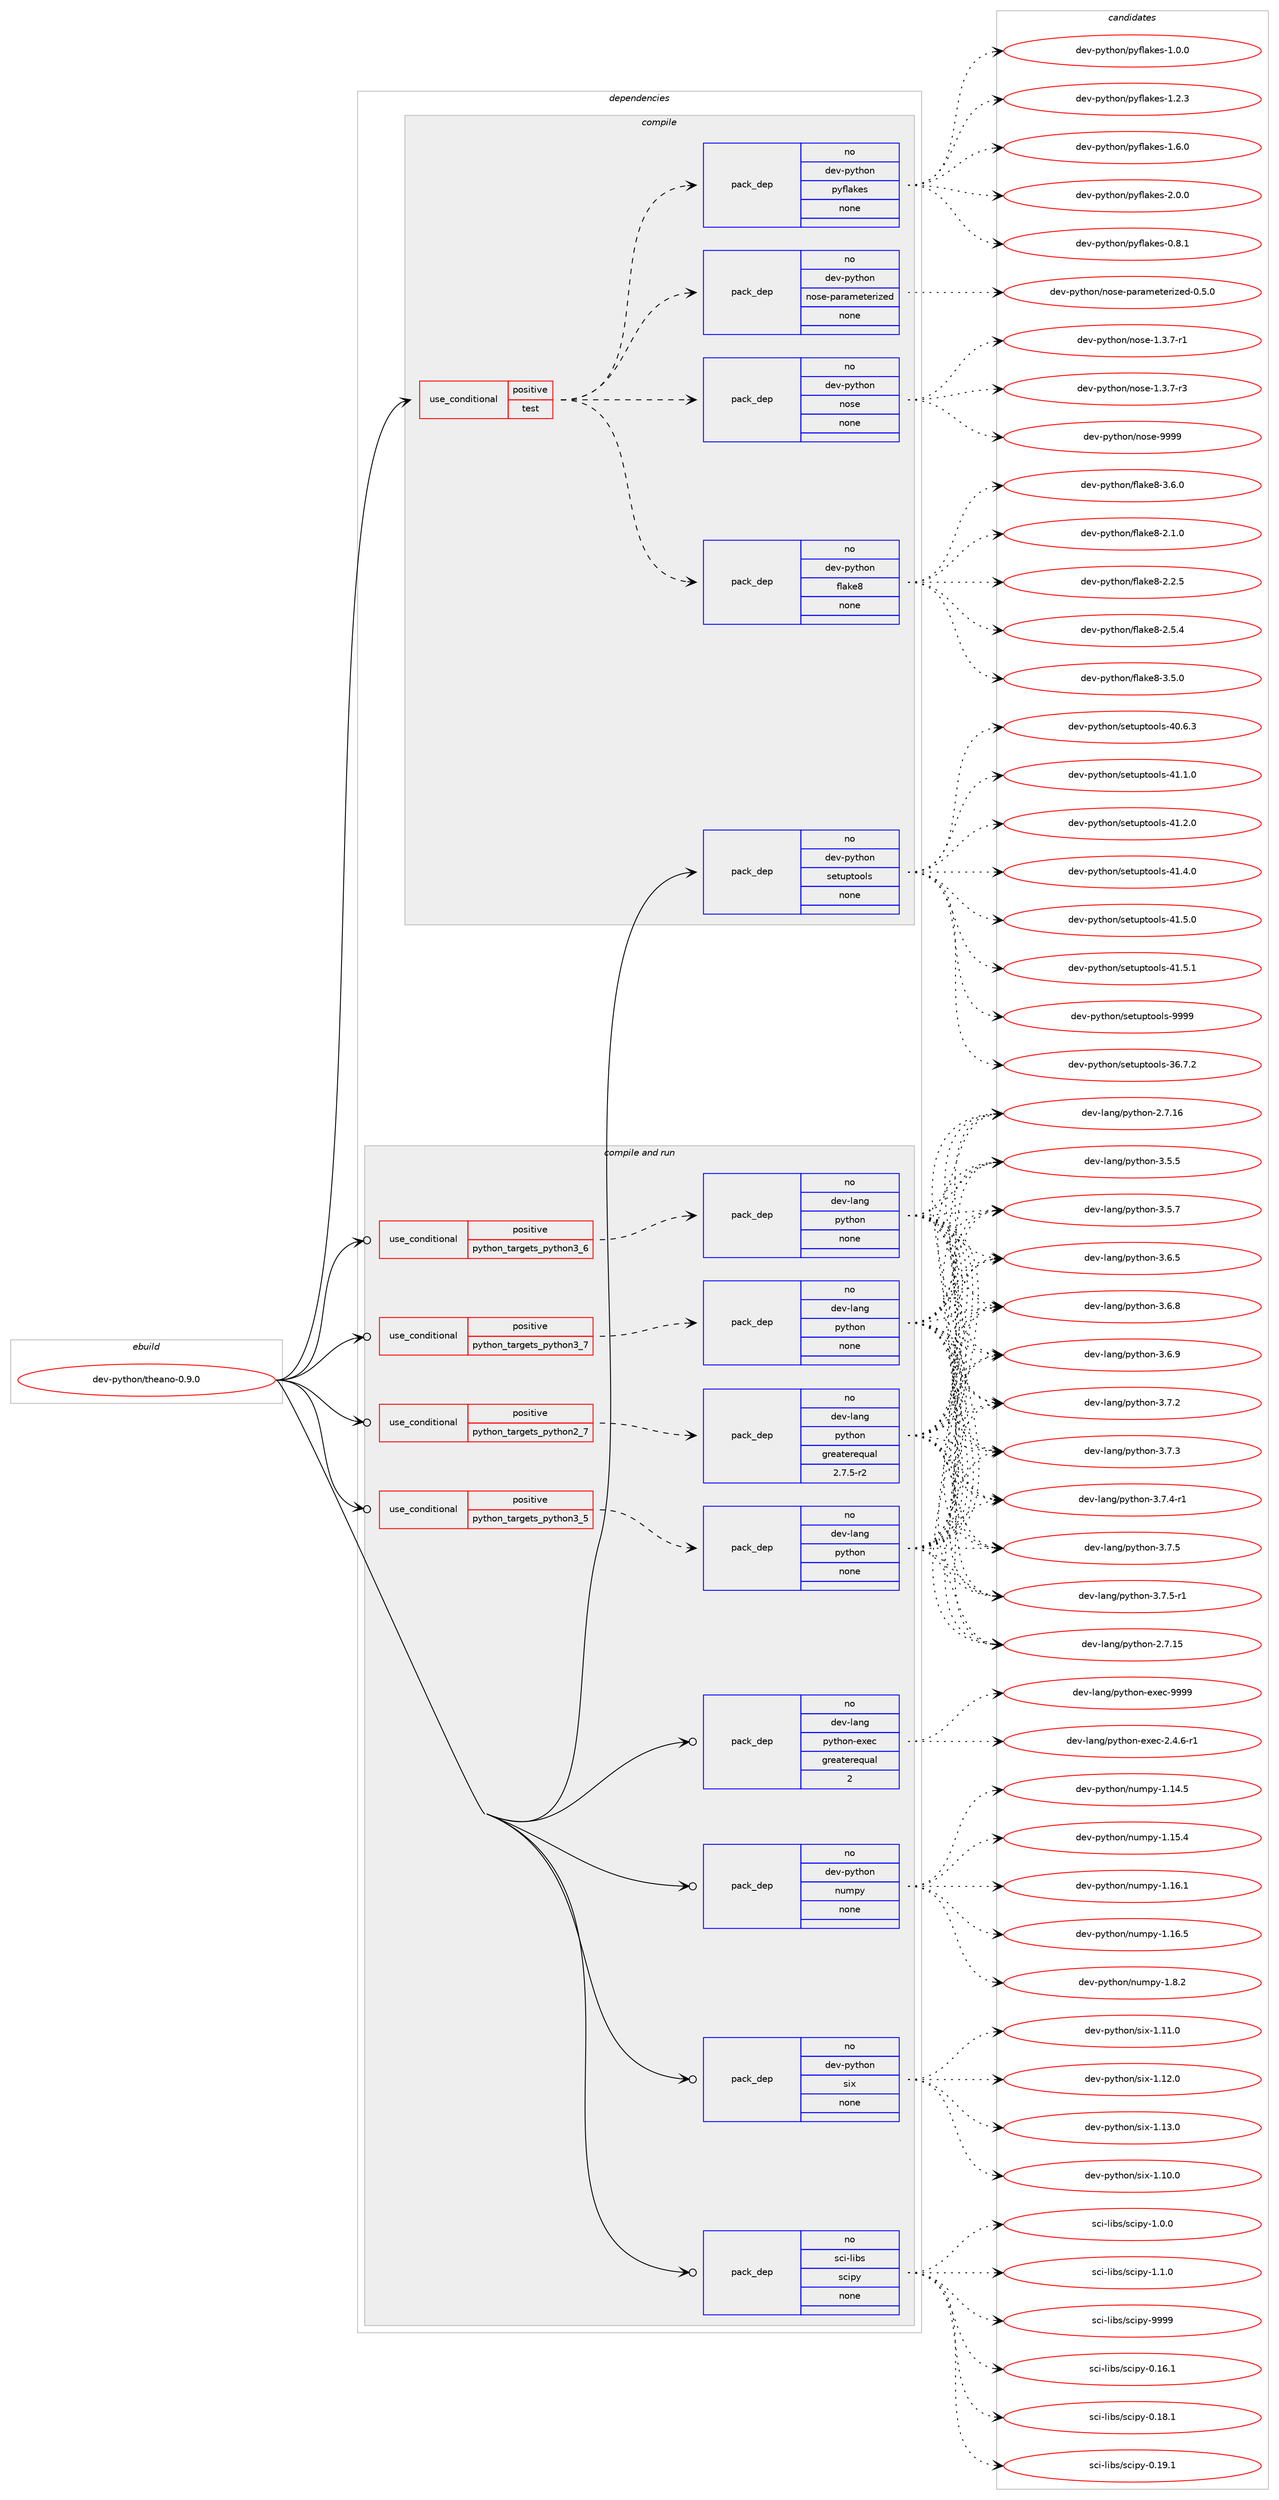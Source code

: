 digraph prolog {

# *************
# Graph options
# *************

newrank=true;
concentrate=true;
compound=true;
graph [rankdir=LR,fontname=Helvetica,fontsize=10,ranksep=1.5];#, ranksep=2.5, nodesep=0.2];
edge  [arrowhead=vee];
node  [fontname=Helvetica,fontsize=10];

# **********
# The ebuild
# **********

subgraph cluster_leftcol {
color=gray;
rank=same;
label=<<i>ebuild</i>>;
id [label="dev-python/theano-0.9.0", color=red, width=4, href="../dev-python/theano-0.9.0.svg"];
}

# ****************
# The dependencies
# ****************

subgraph cluster_midcol {
color=gray;
label=<<i>dependencies</i>>;
subgraph cluster_compile {
fillcolor="#eeeeee";
style=filled;
label=<<i>compile</i>>;
subgraph cond150467 {
dependency640730 [label=<<TABLE BORDER="0" CELLBORDER="1" CELLSPACING="0" CELLPADDING="4"><TR><TD ROWSPAN="3" CELLPADDING="10">use_conditional</TD></TR><TR><TD>positive</TD></TR><TR><TD>test</TD></TR></TABLE>>, shape=none, color=red];
subgraph pack478381 {
dependency640731 [label=<<TABLE BORDER="0" CELLBORDER="1" CELLSPACING="0" CELLPADDING="4" WIDTH="220"><TR><TD ROWSPAN="6" CELLPADDING="30">pack_dep</TD></TR><TR><TD WIDTH="110">no</TD></TR><TR><TD>dev-python</TD></TR><TR><TD>flake8</TD></TR><TR><TD>none</TD></TR><TR><TD></TD></TR></TABLE>>, shape=none, color=blue];
}
dependency640730:e -> dependency640731:w [weight=20,style="dashed",arrowhead="vee"];
subgraph pack478382 {
dependency640732 [label=<<TABLE BORDER="0" CELLBORDER="1" CELLSPACING="0" CELLPADDING="4" WIDTH="220"><TR><TD ROWSPAN="6" CELLPADDING="30">pack_dep</TD></TR><TR><TD WIDTH="110">no</TD></TR><TR><TD>dev-python</TD></TR><TR><TD>nose</TD></TR><TR><TD>none</TD></TR><TR><TD></TD></TR></TABLE>>, shape=none, color=blue];
}
dependency640730:e -> dependency640732:w [weight=20,style="dashed",arrowhead="vee"];
subgraph pack478383 {
dependency640733 [label=<<TABLE BORDER="0" CELLBORDER="1" CELLSPACING="0" CELLPADDING="4" WIDTH="220"><TR><TD ROWSPAN="6" CELLPADDING="30">pack_dep</TD></TR><TR><TD WIDTH="110">no</TD></TR><TR><TD>dev-python</TD></TR><TR><TD>nose-parameterized</TD></TR><TR><TD>none</TD></TR><TR><TD></TD></TR></TABLE>>, shape=none, color=blue];
}
dependency640730:e -> dependency640733:w [weight=20,style="dashed",arrowhead="vee"];
subgraph pack478384 {
dependency640734 [label=<<TABLE BORDER="0" CELLBORDER="1" CELLSPACING="0" CELLPADDING="4" WIDTH="220"><TR><TD ROWSPAN="6" CELLPADDING="30">pack_dep</TD></TR><TR><TD WIDTH="110">no</TD></TR><TR><TD>dev-python</TD></TR><TR><TD>pyflakes</TD></TR><TR><TD>none</TD></TR><TR><TD></TD></TR></TABLE>>, shape=none, color=blue];
}
dependency640730:e -> dependency640734:w [weight=20,style="dashed",arrowhead="vee"];
}
id:e -> dependency640730:w [weight=20,style="solid",arrowhead="vee"];
subgraph pack478385 {
dependency640735 [label=<<TABLE BORDER="0" CELLBORDER="1" CELLSPACING="0" CELLPADDING="4" WIDTH="220"><TR><TD ROWSPAN="6" CELLPADDING="30">pack_dep</TD></TR><TR><TD WIDTH="110">no</TD></TR><TR><TD>dev-python</TD></TR><TR><TD>setuptools</TD></TR><TR><TD>none</TD></TR><TR><TD></TD></TR></TABLE>>, shape=none, color=blue];
}
id:e -> dependency640735:w [weight=20,style="solid",arrowhead="vee"];
}
subgraph cluster_compileandrun {
fillcolor="#eeeeee";
style=filled;
label=<<i>compile and run</i>>;
subgraph cond150468 {
dependency640736 [label=<<TABLE BORDER="0" CELLBORDER="1" CELLSPACING="0" CELLPADDING="4"><TR><TD ROWSPAN="3" CELLPADDING="10">use_conditional</TD></TR><TR><TD>positive</TD></TR><TR><TD>python_targets_python2_7</TD></TR></TABLE>>, shape=none, color=red];
subgraph pack478386 {
dependency640737 [label=<<TABLE BORDER="0" CELLBORDER="1" CELLSPACING="0" CELLPADDING="4" WIDTH="220"><TR><TD ROWSPAN="6" CELLPADDING="30">pack_dep</TD></TR><TR><TD WIDTH="110">no</TD></TR><TR><TD>dev-lang</TD></TR><TR><TD>python</TD></TR><TR><TD>greaterequal</TD></TR><TR><TD>2.7.5-r2</TD></TR></TABLE>>, shape=none, color=blue];
}
dependency640736:e -> dependency640737:w [weight=20,style="dashed",arrowhead="vee"];
}
id:e -> dependency640736:w [weight=20,style="solid",arrowhead="odotvee"];
subgraph cond150469 {
dependency640738 [label=<<TABLE BORDER="0" CELLBORDER="1" CELLSPACING="0" CELLPADDING="4"><TR><TD ROWSPAN="3" CELLPADDING="10">use_conditional</TD></TR><TR><TD>positive</TD></TR><TR><TD>python_targets_python3_5</TD></TR></TABLE>>, shape=none, color=red];
subgraph pack478387 {
dependency640739 [label=<<TABLE BORDER="0" CELLBORDER="1" CELLSPACING="0" CELLPADDING="4" WIDTH="220"><TR><TD ROWSPAN="6" CELLPADDING="30">pack_dep</TD></TR><TR><TD WIDTH="110">no</TD></TR><TR><TD>dev-lang</TD></TR><TR><TD>python</TD></TR><TR><TD>none</TD></TR><TR><TD></TD></TR></TABLE>>, shape=none, color=blue];
}
dependency640738:e -> dependency640739:w [weight=20,style="dashed",arrowhead="vee"];
}
id:e -> dependency640738:w [weight=20,style="solid",arrowhead="odotvee"];
subgraph cond150470 {
dependency640740 [label=<<TABLE BORDER="0" CELLBORDER="1" CELLSPACING="0" CELLPADDING="4"><TR><TD ROWSPAN="3" CELLPADDING="10">use_conditional</TD></TR><TR><TD>positive</TD></TR><TR><TD>python_targets_python3_6</TD></TR></TABLE>>, shape=none, color=red];
subgraph pack478388 {
dependency640741 [label=<<TABLE BORDER="0" CELLBORDER="1" CELLSPACING="0" CELLPADDING="4" WIDTH="220"><TR><TD ROWSPAN="6" CELLPADDING="30">pack_dep</TD></TR><TR><TD WIDTH="110">no</TD></TR><TR><TD>dev-lang</TD></TR><TR><TD>python</TD></TR><TR><TD>none</TD></TR><TR><TD></TD></TR></TABLE>>, shape=none, color=blue];
}
dependency640740:e -> dependency640741:w [weight=20,style="dashed",arrowhead="vee"];
}
id:e -> dependency640740:w [weight=20,style="solid",arrowhead="odotvee"];
subgraph cond150471 {
dependency640742 [label=<<TABLE BORDER="0" CELLBORDER="1" CELLSPACING="0" CELLPADDING="4"><TR><TD ROWSPAN="3" CELLPADDING="10">use_conditional</TD></TR><TR><TD>positive</TD></TR><TR><TD>python_targets_python3_7</TD></TR></TABLE>>, shape=none, color=red];
subgraph pack478389 {
dependency640743 [label=<<TABLE BORDER="0" CELLBORDER="1" CELLSPACING="0" CELLPADDING="4" WIDTH="220"><TR><TD ROWSPAN="6" CELLPADDING="30">pack_dep</TD></TR><TR><TD WIDTH="110">no</TD></TR><TR><TD>dev-lang</TD></TR><TR><TD>python</TD></TR><TR><TD>none</TD></TR><TR><TD></TD></TR></TABLE>>, shape=none, color=blue];
}
dependency640742:e -> dependency640743:w [weight=20,style="dashed",arrowhead="vee"];
}
id:e -> dependency640742:w [weight=20,style="solid",arrowhead="odotvee"];
subgraph pack478390 {
dependency640744 [label=<<TABLE BORDER="0" CELLBORDER="1" CELLSPACING="0" CELLPADDING="4" WIDTH="220"><TR><TD ROWSPAN="6" CELLPADDING="30">pack_dep</TD></TR><TR><TD WIDTH="110">no</TD></TR><TR><TD>dev-lang</TD></TR><TR><TD>python-exec</TD></TR><TR><TD>greaterequal</TD></TR><TR><TD>2</TD></TR></TABLE>>, shape=none, color=blue];
}
id:e -> dependency640744:w [weight=20,style="solid",arrowhead="odotvee"];
subgraph pack478391 {
dependency640745 [label=<<TABLE BORDER="0" CELLBORDER="1" CELLSPACING="0" CELLPADDING="4" WIDTH="220"><TR><TD ROWSPAN="6" CELLPADDING="30">pack_dep</TD></TR><TR><TD WIDTH="110">no</TD></TR><TR><TD>dev-python</TD></TR><TR><TD>numpy</TD></TR><TR><TD>none</TD></TR><TR><TD></TD></TR></TABLE>>, shape=none, color=blue];
}
id:e -> dependency640745:w [weight=20,style="solid",arrowhead="odotvee"];
subgraph pack478392 {
dependency640746 [label=<<TABLE BORDER="0" CELLBORDER="1" CELLSPACING="0" CELLPADDING="4" WIDTH="220"><TR><TD ROWSPAN="6" CELLPADDING="30">pack_dep</TD></TR><TR><TD WIDTH="110">no</TD></TR><TR><TD>dev-python</TD></TR><TR><TD>six</TD></TR><TR><TD>none</TD></TR><TR><TD></TD></TR></TABLE>>, shape=none, color=blue];
}
id:e -> dependency640746:w [weight=20,style="solid",arrowhead="odotvee"];
subgraph pack478393 {
dependency640747 [label=<<TABLE BORDER="0" CELLBORDER="1" CELLSPACING="0" CELLPADDING="4" WIDTH="220"><TR><TD ROWSPAN="6" CELLPADDING="30">pack_dep</TD></TR><TR><TD WIDTH="110">no</TD></TR><TR><TD>sci-libs</TD></TR><TR><TD>scipy</TD></TR><TR><TD>none</TD></TR><TR><TD></TD></TR></TABLE>>, shape=none, color=blue];
}
id:e -> dependency640747:w [weight=20,style="solid",arrowhead="odotvee"];
}
subgraph cluster_run {
fillcolor="#eeeeee";
style=filled;
label=<<i>run</i>>;
}
}

# **************
# The candidates
# **************

subgraph cluster_choices {
rank=same;
color=gray;
label=<<i>candidates</i>>;

subgraph choice478381 {
color=black;
nodesep=1;
choice10010111845112121116104111110471021089710710156455046494648 [label="dev-python/flake8-2.1.0", color=red, width=4,href="../dev-python/flake8-2.1.0.svg"];
choice10010111845112121116104111110471021089710710156455046504653 [label="dev-python/flake8-2.2.5", color=red, width=4,href="../dev-python/flake8-2.2.5.svg"];
choice10010111845112121116104111110471021089710710156455046534652 [label="dev-python/flake8-2.5.4", color=red, width=4,href="../dev-python/flake8-2.5.4.svg"];
choice10010111845112121116104111110471021089710710156455146534648 [label="dev-python/flake8-3.5.0", color=red, width=4,href="../dev-python/flake8-3.5.0.svg"];
choice10010111845112121116104111110471021089710710156455146544648 [label="dev-python/flake8-3.6.0", color=red, width=4,href="../dev-python/flake8-3.6.0.svg"];
dependency640731:e -> choice10010111845112121116104111110471021089710710156455046494648:w [style=dotted,weight="100"];
dependency640731:e -> choice10010111845112121116104111110471021089710710156455046504653:w [style=dotted,weight="100"];
dependency640731:e -> choice10010111845112121116104111110471021089710710156455046534652:w [style=dotted,weight="100"];
dependency640731:e -> choice10010111845112121116104111110471021089710710156455146534648:w [style=dotted,weight="100"];
dependency640731:e -> choice10010111845112121116104111110471021089710710156455146544648:w [style=dotted,weight="100"];
}
subgraph choice478382 {
color=black;
nodesep=1;
choice10010111845112121116104111110471101111151014549465146554511449 [label="dev-python/nose-1.3.7-r1", color=red, width=4,href="../dev-python/nose-1.3.7-r1.svg"];
choice10010111845112121116104111110471101111151014549465146554511451 [label="dev-python/nose-1.3.7-r3", color=red, width=4,href="../dev-python/nose-1.3.7-r3.svg"];
choice10010111845112121116104111110471101111151014557575757 [label="dev-python/nose-9999", color=red, width=4,href="../dev-python/nose-9999.svg"];
dependency640732:e -> choice10010111845112121116104111110471101111151014549465146554511449:w [style=dotted,weight="100"];
dependency640732:e -> choice10010111845112121116104111110471101111151014549465146554511451:w [style=dotted,weight="100"];
dependency640732:e -> choice10010111845112121116104111110471101111151014557575757:w [style=dotted,weight="100"];
}
subgraph choice478383 {
color=black;
nodesep=1;
choice1001011184511212111610411111047110111115101451129711497109101116101114105122101100454846534648 [label="dev-python/nose-parameterized-0.5.0", color=red, width=4,href="../dev-python/nose-parameterized-0.5.0.svg"];
dependency640733:e -> choice1001011184511212111610411111047110111115101451129711497109101116101114105122101100454846534648:w [style=dotted,weight="100"];
}
subgraph choice478384 {
color=black;
nodesep=1;
choice100101118451121211161041111104711212110210897107101115454846564649 [label="dev-python/pyflakes-0.8.1", color=red, width=4,href="../dev-python/pyflakes-0.8.1.svg"];
choice100101118451121211161041111104711212110210897107101115454946484648 [label="dev-python/pyflakes-1.0.0", color=red, width=4,href="../dev-python/pyflakes-1.0.0.svg"];
choice100101118451121211161041111104711212110210897107101115454946504651 [label="dev-python/pyflakes-1.2.3", color=red, width=4,href="../dev-python/pyflakes-1.2.3.svg"];
choice100101118451121211161041111104711212110210897107101115454946544648 [label="dev-python/pyflakes-1.6.0", color=red, width=4,href="../dev-python/pyflakes-1.6.0.svg"];
choice100101118451121211161041111104711212110210897107101115455046484648 [label="dev-python/pyflakes-2.0.0", color=red, width=4,href="../dev-python/pyflakes-2.0.0.svg"];
dependency640734:e -> choice100101118451121211161041111104711212110210897107101115454846564649:w [style=dotted,weight="100"];
dependency640734:e -> choice100101118451121211161041111104711212110210897107101115454946484648:w [style=dotted,weight="100"];
dependency640734:e -> choice100101118451121211161041111104711212110210897107101115454946504651:w [style=dotted,weight="100"];
dependency640734:e -> choice100101118451121211161041111104711212110210897107101115454946544648:w [style=dotted,weight="100"];
dependency640734:e -> choice100101118451121211161041111104711212110210897107101115455046484648:w [style=dotted,weight="100"];
}
subgraph choice478385 {
color=black;
nodesep=1;
choice100101118451121211161041111104711510111611711211611111110811545515446554650 [label="dev-python/setuptools-36.7.2", color=red, width=4,href="../dev-python/setuptools-36.7.2.svg"];
choice100101118451121211161041111104711510111611711211611111110811545524846544651 [label="dev-python/setuptools-40.6.3", color=red, width=4,href="../dev-python/setuptools-40.6.3.svg"];
choice100101118451121211161041111104711510111611711211611111110811545524946494648 [label="dev-python/setuptools-41.1.0", color=red, width=4,href="../dev-python/setuptools-41.1.0.svg"];
choice100101118451121211161041111104711510111611711211611111110811545524946504648 [label="dev-python/setuptools-41.2.0", color=red, width=4,href="../dev-python/setuptools-41.2.0.svg"];
choice100101118451121211161041111104711510111611711211611111110811545524946524648 [label="dev-python/setuptools-41.4.0", color=red, width=4,href="../dev-python/setuptools-41.4.0.svg"];
choice100101118451121211161041111104711510111611711211611111110811545524946534648 [label="dev-python/setuptools-41.5.0", color=red, width=4,href="../dev-python/setuptools-41.5.0.svg"];
choice100101118451121211161041111104711510111611711211611111110811545524946534649 [label="dev-python/setuptools-41.5.1", color=red, width=4,href="../dev-python/setuptools-41.5.1.svg"];
choice10010111845112121116104111110471151011161171121161111111081154557575757 [label="dev-python/setuptools-9999", color=red, width=4,href="../dev-python/setuptools-9999.svg"];
dependency640735:e -> choice100101118451121211161041111104711510111611711211611111110811545515446554650:w [style=dotted,weight="100"];
dependency640735:e -> choice100101118451121211161041111104711510111611711211611111110811545524846544651:w [style=dotted,weight="100"];
dependency640735:e -> choice100101118451121211161041111104711510111611711211611111110811545524946494648:w [style=dotted,weight="100"];
dependency640735:e -> choice100101118451121211161041111104711510111611711211611111110811545524946504648:w [style=dotted,weight="100"];
dependency640735:e -> choice100101118451121211161041111104711510111611711211611111110811545524946524648:w [style=dotted,weight="100"];
dependency640735:e -> choice100101118451121211161041111104711510111611711211611111110811545524946534648:w [style=dotted,weight="100"];
dependency640735:e -> choice100101118451121211161041111104711510111611711211611111110811545524946534649:w [style=dotted,weight="100"];
dependency640735:e -> choice10010111845112121116104111110471151011161171121161111111081154557575757:w [style=dotted,weight="100"];
}
subgraph choice478386 {
color=black;
nodesep=1;
choice10010111845108971101034711212111610411111045504655464953 [label="dev-lang/python-2.7.15", color=red, width=4,href="../dev-lang/python-2.7.15.svg"];
choice10010111845108971101034711212111610411111045504655464954 [label="dev-lang/python-2.7.16", color=red, width=4,href="../dev-lang/python-2.7.16.svg"];
choice100101118451089711010347112121116104111110455146534653 [label="dev-lang/python-3.5.5", color=red, width=4,href="../dev-lang/python-3.5.5.svg"];
choice100101118451089711010347112121116104111110455146534655 [label="dev-lang/python-3.5.7", color=red, width=4,href="../dev-lang/python-3.5.7.svg"];
choice100101118451089711010347112121116104111110455146544653 [label="dev-lang/python-3.6.5", color=red, width=4,href="../dev-lang/python-3.6.5.svg"];
choice100101118451089711010347112121116104111110455146544656 [label="dev-lang/python-3.6.8", color=red, width=4,href="../dev-lang/python-3.6.8.svg"];
choice100101118451089711010347112121116104111110455146544657 [label="dev-lang/python-3.6.9", color=red, width=4,href="../dev-lang/python-3.6.9.svg"];
choice100101118451089711010347112121116104111110455146554650 [label="dev-lang/python-3.7.2", color=red, width=4,href="../dev-lang/python-3.7.2.svg"];
choice100101118451089711010347112121116104111110455146554651 [label="dev-lang/python-3.7.3", color=red, width=4,href="../dev-lang/python-3.7.3.svg"];
choice1001011184510897110103471121211161041111104551465546524511449 [label="dev-lang/python-3.7.4-r1", color=red, width=4,href="../dev-lang/python-3.7.4-r1.svg"];
choice100101118451089711010347112121116104111110455146554653 [label="dev-lang/python-3.7.5", color=red, width=4,href="../dev-lang/python-3.7.5.svg"];
choice1001011184510897110103471121211161041111104551465546534511449 [label="dev-lang/python-3.7.5-r1", color=red, width=4,href="../dev-lang/python-3.7.5-r1.svg"];
dependency640737:e -> choice10010111845108971101034711212111610411111045504655464953:w [style=dotted,weight="100"];
dependency640737:e -> choice10010111845108971101034711212111610411111045504655464954:w [style=dotted,weight="100"];
dependency640737:e -> choice100101118451089711010347112121116104111110455146534653:w [style=dotted,weight="100"];
dependency640737:e -> choice100101118451089711010347112121116104111110455146534655:w [style=dotted,weight="100"];
dependency640737:e -> choice100101118451089711010347112121116104111110455146544653:w [style=dotted,weight="100"];
dependency640737:e -> choice100101118451089711010347112121116104111110455146544656:w [style=dotted,weight="100"];
dependency640737:e -> choice100101118451089711010347112121116104111110455146544657:w [style=dotted,weight="100"];
dependency640737:e -> choice100101118451089711010347112121116104111110455146554650:w [style=dotted,weight="100"];
dependency640737:e -> choice100101118451089711010347112121116104111110455146554651:w [style=dotted,weight="100"];
dependency640737:e -> choice1001011184510897110103471121211161041111104551465546524511449:w [style=dotted,weight="100"];
dependency640737:e -> choice100101118451089711010347112121116104111110455146554653:w [style=dotted,weight="100"];
dependency640737:e -> choice1001011184510897110103471121211161041111104551465546534511449:w [style=dotted,weight="100"];
}
subgraph choice478387 {
color=black;
nodesep=1;
choice10010111845108971101034711212111610411111045504655464953 [label="dev-lang/python-2.7.15", color=red, width=4,href="../dev-lang/python-2.7.15.svg"];
choice10010111845108971101034711212111610411111045504655464954 [label="dev-lang/python-2.7.16", color=red, width=4,href="../dev-lang/python-2.7.16.svg"];
choice100101118451089711010347112121116104111110455146534653 [label="dev-lang/python-3.5.5", color=red, width=4,href="../dev-lang/python-3.5.5.svg"];
choice100101118451089711010347112121116104111110455146534655 [label="dev-lang/python-3.5.7", color=red, width=4,href="../dev-lang/python-3.5.7.svg"];
choice100101118451089711010347112121116104111110455146544653 [label="dev-lang/python-3.6.5", color=red, width=4,href="../dev-lang/python-3.6.5.svg"];
choice100101118451089711010347112121116104111110455146544656 [label="dev-lang/python-3.6.8", color=red, width=4,href="../dev-lang/python-3.6.8.svg"];
choice100101118451089711010347112121116104111110455146544657 [label="dev-lang/python-3.6.9", color=red, width=4,href="../dev-lang/python-3.6.9.svg"];
choice100101118451089711010347112121116104111110455146554650 [label="dev-lang/python-3.7.2", color=red, width=4,href="../dev-lang/python-3.7.2.svg"];
choice100101118451089711010347112121116104111110455146554651 [label="dev-lang/python-3.7.3", color=red, width=4,href="../dev-lang/python-3.7.3.svg"];
choice1001011184510897110103471121211161041111104551465546524511449 [label="dev-lang/python-3.7.4-r1", color=red, width=4,href="../dev-lang/python-3.7.4-r1.svg"];
choice100101118451089711010347112121116104111110455146554653 [label="dev-lang/python-3.7.5", color=red, width=4,href="../dev-lang/python-3.7.5.svg"];
choice1001011184510897110103471121211161041111104551465546534511449 [label="dev-lang/python-3.7.5-r1", color=red, width=4,href="../dev-lang/python-3.7.5-r1.svg"];
dependency640739:e -> choice10010111845108971101034711212111610411111045504655464953:w [style=dotted,weight="100"];
dependency640739:e -> choice10010111845108971101034711212111610411111045504655464954:w [style=dotted,weight="100"];
dependency640739:e -> choice100101118451089711010347112121116104111110455146534653:w [style=dotted,weight="100"];
dependency640739:e -> choice100101118451089711010347112121116104111110455146534655:w [style=dotted,weight="100"];
dependency640739:e -> choice100101118451089711010347112121116104111110455146544653:w [style=dotted,weight="100"];
dependency640739:e -> choice100101118451089711010347112121116104111110455146544656:w [style=dotted,weight="100"];
dependency640739:e -> choice100101118451089711010347112121116104111110455146544657:w [style=dotted,weight="100"];
dependency640739:e -> choice100101118451089711010347112121116104111110455146554650:w [style=dotted,weight="100"];
dependency640739:e -> choice100101118451089711010347112121116104111110455146554651:w [style=dotted,weight="100"];
dependency640739:e -> choice1001011184510897110103471121211161041111104551465546524511449:w [style=dotted,weight="100"];
dependency640739:e -> choice100101118451089711010347112121116104111110455146554653:w [style=dotted,weight="100"];
dependency640739:e -> choice1001011184510897110103471121211161041111104551465546534511449:w [style=dotted,weight="100"];
}
subgraph choice478388 {
color=black;
nodesep=1;
choice10010111845108971101034711212111610411111045504655464953 [label="dev-lang/python-2.7.15", color=red, width=4,href="../dev-lang/python-2.7.15.svg"];
choice10010111845108971101034711212111610411111045504655464954 [label="dev-lang/python-2.7.16", color=red, width=4,href="../dev-lang/python-2.7.16.svg"];
choice100101118451089711010347112121116104111110455146534653 [label="dev-lang/python-3.5.5", color=red, width=4,href="../dev-lang/python-3.5.5.svg"];
choice100101118451089711010347112121116104111110455146534655 [label="dev-lang/python-3.5.7", color=red, width=4,href="../dev-lang/python-3.5.7.svg"];
choice100101118451089711010347112121116104111110455146544653 [label="dev-lang/python-3.6.5", color=red, width=4,href="../dev-lang/python-3.6.5.svg"];
choice100101118451089711010347112121116104111110455146544656 [label="dev-lang/python-3.6.8", color=red, width=4,href="../dev-lang/python-3.6.8.svg"];
choice100101118451089711010347112121116104111110455146544657 [label="dev-lang/python-3.6.9", color=red, width=4,href="../dev-lang/python-3.6.9.svg"];
choice100101118451089711010347112121116104111110455146554650 [label="dev-lang/python-3.7.2", color=red, width=4,href="../dev-lang/python-3.7.2.svg"];
choice100101118451089711010347112121116104111110455146554651 [label="dev-lang/python-3.7.3", color=red, width=4,href="../dev-lang/python-3.7.3.svg"];
choice1001011184510897110103471121211161041111104551465546524511449 [label="dev-lang/python-3.7.4-r1", color=red, width=4,href="../dev-lang/python-3.7.4-r1.svg"];
choice100101118451089711010347112121116104111110455146554653 [label="dev-lang/python-3.7.5", color=red, width=4,href="../dev-lang/python-3.7.5.svg"];
choice1001011184510897110103471121211161041111104551465546534511449 [label="dev-lang/python-3.7.5-r1", color=red, width=4,href="../dev-lang/python-3.7.5-r1.svg"];
dependency640741:e -> choice10010111845108971101034711212111610411111045504655464953:w [style=dotted,weight="100"];
dependency640741:e -> choice10010111845108971101034711212111610411111045504655464954:w [style=dotted,weight="100"];
dependency640741:e -> choice100101118451089711010347112121116104111110455146534653:w [style=dotted,weight="100"];
dependency640741:e -> choice100101118451089711010347112121116104111110455146534655:w [style=dotted,weight="100"];
dependency640741:e -> choice100101118451089711010347112121116104111110455146544653:w [style=dotted,weight="100"];
dependency640741:e -> choice100101118451089711010347112121116104111110455146544656:w [style=dotted,weight="100"];
dependency640741:e -> choice100101118451089711010347112121116104111110455146544657:w [style=dotted,weight="100"];
dependency640741:e -> choice100101118451089711010347112121116104111110455146554650:w [style=dotted,weight="100"];
dependency640741:e -> choice100101118451089711010347112121116104111110455146554651:w [style=dotted,weight="100"];
dependency640741:e -> choice1001011184510897110103471121211161041111104551465546524511449:w [style=dotted,weight="100"];
dependency640741:e -> choice100101118451089711010347112121116104111110455146554653:w [style=dotted,weight="100"];
dependency640741:e -> choice1001011184510897110103471121211161041111104551465546534511449:w [style=dotted,weight="100"];
}
subgraph choice478389 {
color=black;
nodesep=1;
choice10010111845108971101034711212111610411111045504655464953 [label="dev-lang/python-2.7.15", color=red, width=4,href="../dev-lang/python-2.7.15.svg"];
choice10010111845108971101034711212111610411111045504655464954 [label="dev-lang/python-2.7.16", color=red, width=4,href="../dev-lang/python-2.7.16.svg"];
choice100101118451089711010347112121116104111110455146534653 [label="dev-lang/python-3.5.5", color=red, width=4,href="../dev-lang/python-3.5.5.svg"];
choice100101118451089711010347112121116104111110455146534655 [label="dev-lang/python-3.5.7", color=red, width=4,href="../dev-lang/python-3.5.7.svg"];
choice100101118451089711010347112121116104111110455146544653 [label="dev-lang/python-3.6.5", color=red, width=4,href="../dev-lang/python-3.6.5.svg"];
choice100101118451089711010347112121116104111110455146544656 [label="dev-lang/python-3.6.8", color=red, width=4,href="../dev-lang/python-3.6.8.svg"];
choice100101118451089711010347112121116104111110455146544657 [label="dev-lang/python-3.6.9", color=red, width=4,href="../dev-lang/python-3.6.9.svg"];
choice100101118451089711010347112121116104111110455146554650 [label="dev-lang/python-3.7.2", color=red, width=4,href="../dev-lang/python-3.7.2.svg"];
choice100101118451089711010347112121116104111110455146554651 [label="dev-lang/python-3.7.3", color=red, width=4,href="../dev-lang/python-3.7.3.svg"];
choice1001011184510897110103471121211161041111104551465546524511449 [label="dev-lang/python-3.7.4-r1", color=red, width=4,href="../dev-lang/python-3.7.4-r1.svg"];
choice100101118451089711010347112121116104111110455146554653 [label="dev-lang/python-3.7.5", color=red, width=4,href="../dev-lang/python-3.7.5.svg"];
choice1001011184510897110103471121211161041111104551465546534511449 [label="dev-lang/python-3.7.5-r1", color=red, width=4,href="../dev-lang/python-3.7.5-r1.svg"];
dependency640743:e -> choice10010111845108971101034711212111610411111045504655464953:w [style=dotted,weight="100"];
dependency640743:e -> choice10010111845108971101034711212111610411111045504655464954:w [style=dotted,weight="100"];
dependency640743:e -> choice100101118451089711010347112121116104111110455146534653:w [style=dotted,weight="100"];
dependency640743:e -> choice100101118451089711010347112121116104111110455146534655:w [style=dotted,weight="100"];
dependency640743:e -> choice100101118451089711010347112121116104111110455146544653:w [style=dotted,weight="100"];
dependency640743:e -> choice100101118451089711010347112121116104111110455146544656:w [style=dotted,weight="100"];
dependency640743:e -> choice100101118451089711010347112121116104111110455146544657:w [style=dotted,weight="100"];
dependency640743:e -> choice100101118451089711010347112121116104111110455146554650:w [style=dotted,weight="100"];
dependency640743:e -> choice100101118451089711010347112121116104111110455146554651:w [style=dotted,weight="100"];
dependency640743:e -> choice1001011184510897110103471121211161041111104551465546524511449:w [style=dotted,weight="100"];
dependency640743:e -> choice100101118451089711010347112121116104111110455146554653:w [style=dotted,weight="100"];
dependency640743:e -> choice1001011184510897110103471121211161041111104551465546534511449:w [style=dotted,weight="100"];
}
subgraph choice478390 {
color=black;
nodesep=1;
choice10010111845108971101034711212111610411111045101120101994550465246544511449 [label="dev-lang/python-exec-2.4.6-r1", color=red, width=4,href="../dev-lang/python-exec-2.4.6-r1.svg"];
choice10010111845108971101034711212111610411111045101120101994557575757 [label="dev-lang/python-exec-9999", color=red, width=4,href="../dev-lang/python-exec-9999.svg"];
dependency640744:e -> choice10010111845108971101034711212111610411111045101120101994550465246544511449:w [style=dotted,weight="100"];
dependency640744:e -> choice10010111845108971101034711212111610411111045101120101994557575757:w [style=dotted,weight="100"];
}
subgraph choice478391 {
color=black;
nodesep=1;
choice100101118451121211161041111104711011710911212145494649524653 [label="dev-python/numpy-1.14.5", color=red, width=4,href="../dev-python/numpy-1.14.5.svg"];
choice100101118451121211161041111104711011710911212145494649534652 [label="dev-python/numpy-1.15.4", color=red, width=4,href="../dev-python/numpy-1.15.4.svg"];
choice100101118451121211161041111104711011710911212145494649544649 [label="dev-python/numpy-1.16.1", color=red, width=4,href="../dev-python/numpy-1.16.1.svg"];
choice100101118451121211161041111104711011710911212145494649544653 [label="dev-python/numpy-1.16.5", color=red, width=4,href="../dev-python/numpy-1.16.5.svg"];
choice1001011184511212111610411111047110117109112121454946564650 [label="dev-python/numpy-1.8.2", color=red, width=4,href="../dev-python/numpy-1.8.2.svg"];
dependency640745:e -> choice100101118451121211161041111104711011710911212145494649524653:w [style=dotted,weight="100"];
dependency640745:e -> choice100101118451121211161041111104711011710911212145494649534652:w [style=dotted,weight="100"];
dependency640745:e -> choice100101118451121211161041111104711011710911212145494649544649:w [style=dotted,weight="100"];
dependency640745:e -> choice100101118451121211161041111104711011710911212145494649544653:w [style=dotted,weight="100"];
dependency640745:e -> choice1001011184511212111610411111047110117109112121454946564650:w [style=dotted,weight="100"];
}
subgraph choice478392 {
color=black;
nodesep=1;
choice100101118451121211161041111104711510512045494649484648 [label="dev-python/six-1.10.0", color=red, width=4,href="../dev-python/six-1.10.0.svg"];
choice100101118451121211161041111104711510512045494649494648 [label="dev-python/six-1.11.0", color=red, width=4,href="../dev-python/six-1.11.0.svg"];
choice100101118451121211161041111104711510512045494649504648 [label="dev-python/six-1.12.0", color=red, width=4,href="../dev-python/six-1.12.0.svg"];
choice100101118451121211161041111104711510512045494649514648 [label="dev-python/six-1.13.0", color=red, width=4,href="../dev-python/six-1.13.0.svg"];
dependency640746:e -> choice100101118451121211161041111104711510512045494649484648:w [style=dotted,weight="100"];
dependency640746:e -> choice100101118451121211161041111104711510512045494649494648:w [style=dotted,weight="100"];
dependency640746:e -> choice100101118451121211161041111104711510512045494649504648:w [style=dotted,weight="100"];
dependency640746:e -> choice100101118451121211161041111104711510512045494649514648:w [style=dotted,weight="100"];
}
subgraph choice478393 {
color=black;
nodesep=1;
choice115991054510810598115471159910511212145484649544649 [label="sci-libs/scipy-0.16.1", color=red, width=4,href="../sci-libs/scipy-0.16.1.svg"];
choice115991054510810598115471159910511212145484649564649 [label="sci-libs/scipy-0.18.1", color=red, width=4,href="../sci-libs/scipy-0.18.1.svg"];
choice115991054510810598115471159910511212145484649574649 [label="sci-libs/scipy-0.19.1", color=red, width=4,href="../sci-libs/scipy-0.19.1.svg"];
choice1159910545108105981154711599105112121454946484648 [label="sci-libs/scipy-1.0.0", color=red, width=4,href="../sci-libs/scipy-1.0.0.svg"];
choice1159910545108105981154711599105112121454946494648 [label="sci-libs/scipy-1.1.0", color=red, width=4,href="../sci-libs/scipy-1.1.0.svg"];
choice11599105451081059811547115991051121214557575757 [label="sci-libs/scipy-9999", color=red, width=4,href="../sci-libs/scipy-9999.svg"];
dependency640747:e -> choice115991054510810598115471159910511212145484649544649:w [style=dotted,weight="100"];
dependency640747:e -> choice115991054510810598115471159910511212145484649564649:w [style=dotted,weight="100"];
dependency640747:e -> choice115991054510810598115471159910511212145484649574649:w [style=dotted,weight="100"];
dependency640747:e -> choice1159910545108105981154711599105112121454946484648:w [style=dotted,weight="100"];
dependency640747:e -> choice1159910545108105981154711599105112121454946494648:w [style=dotted,weight="100"];
dependency640747:e -> choice11599105451081059811547115991051121214557575757:w [style=dotted,weight="100"];
}
}

}
